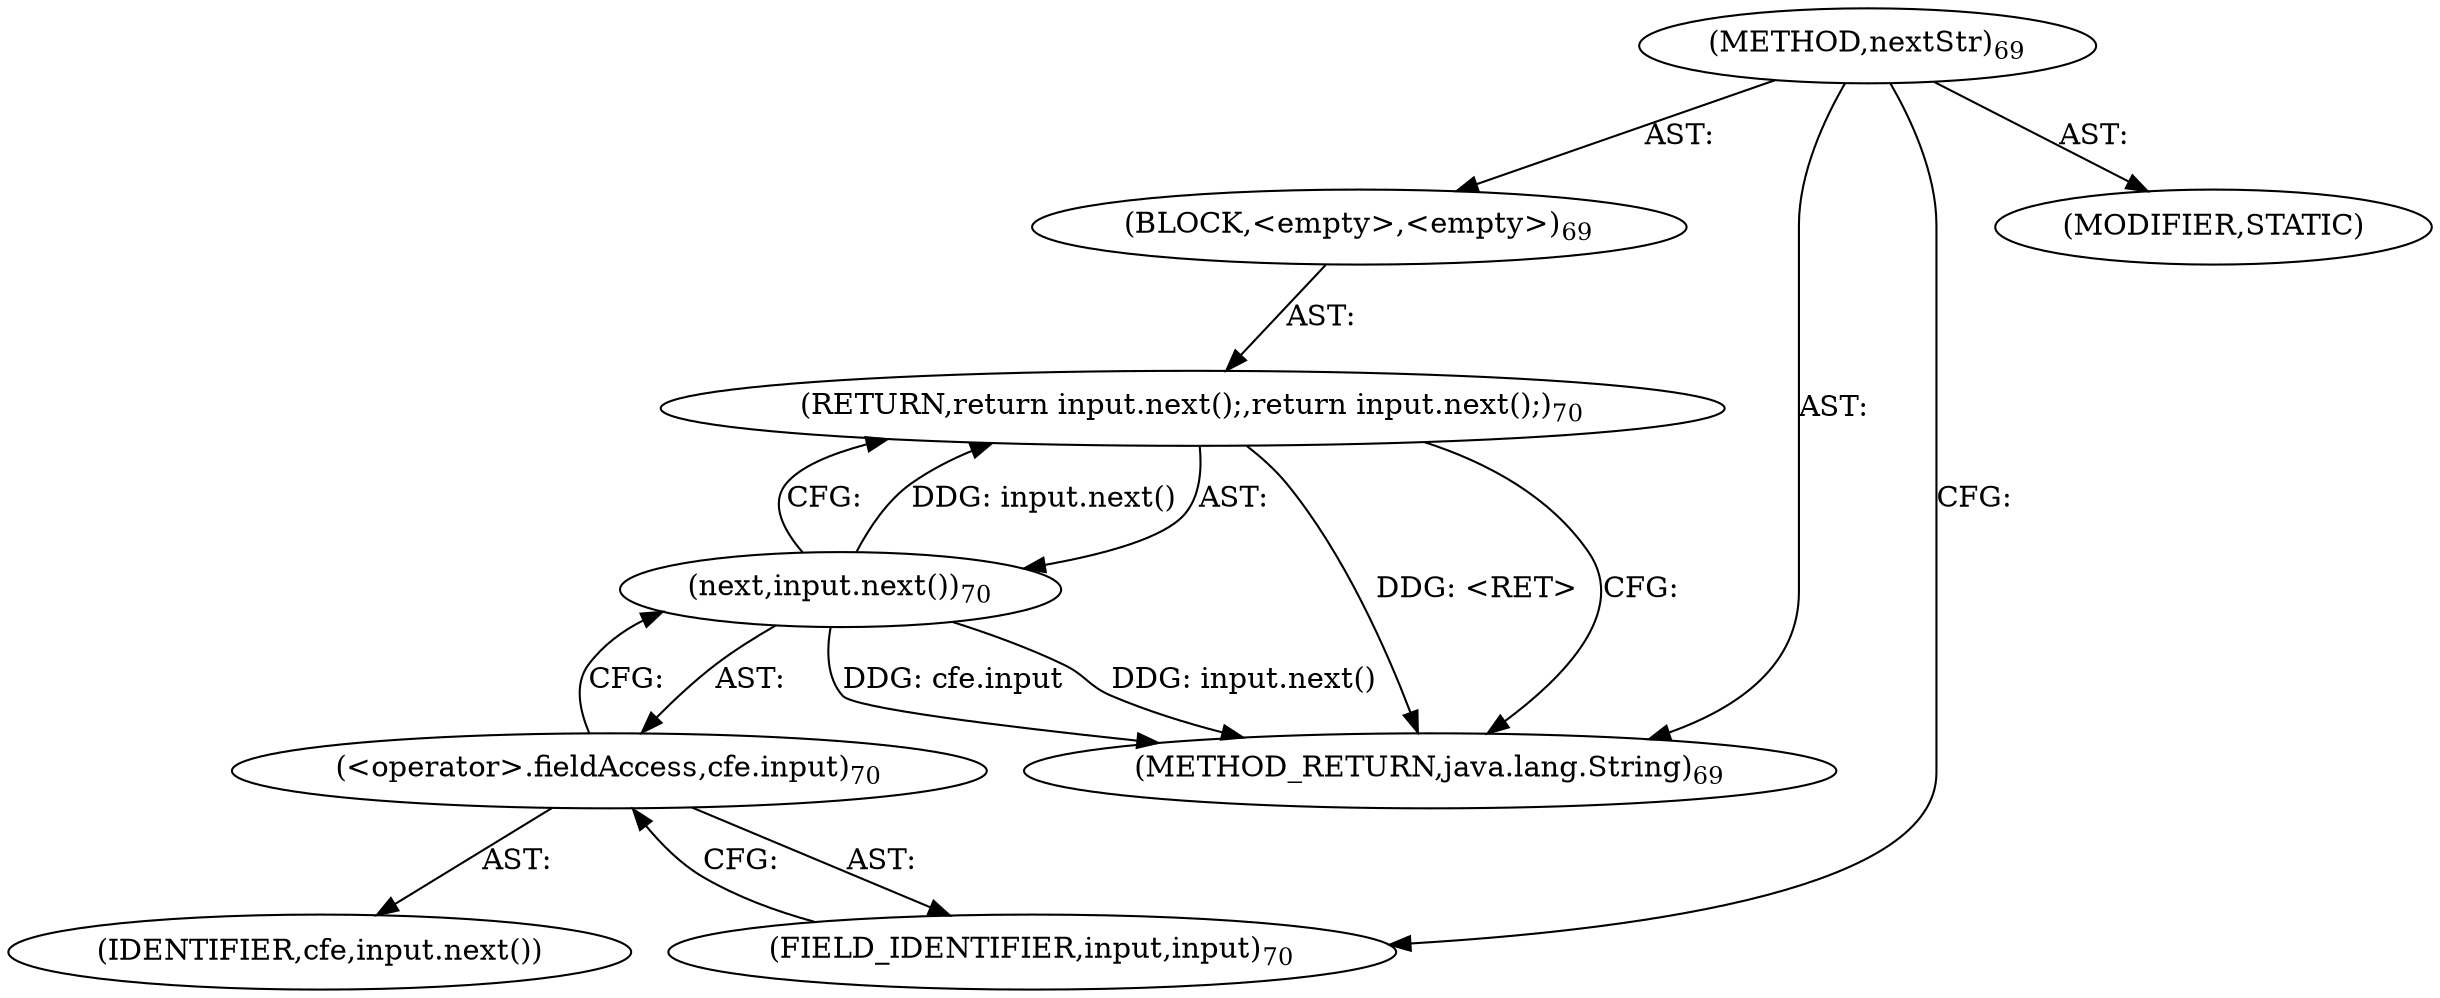 digraph "nextStr" {  
"390" [label = <(METHOD,nextStr)<SUB>69</SUB>> ]
"391" [label = <(BLOCK,&lt;empty&gt;,&lt;empty&gt;)<SUB>69</SUB>> ]
"392" [label = <(RETURN,return input.next();,return input.next();)<SUB>70</SUB>> ]
"393" [label = <(next,input.next())<SUB>70</SUB>> ]
"394" [label = <(&lt;operator&gt;.fieldAccess,cfe.input)<SUB>70</SUB>> ]
"395" [label = <(IDENTIFIER,cfe,input.next())> ]
"396" [label = <(FIELD_IDENTIFIER,input,input)<SUB>70</SUB>> ]
"397" [label = <(MODIFIER,STATIC)> ]
"398" [label = <(METHOD_RETURN,java.lang.String)<SUB>69</SUB>> ]
  "390" -> "391"  [ label = "AST: "] 
  "390" -> "397"  [ label = "AST: "] 
  "390" -> "398"  [ label = "AST: "] 
  "391" -> "392"  [ label = "AST: "] 
  "392" -> "393"  [ label = "AST: "] 
  "393" -> "394"  [ label = "AST: "] 
  "394" -> "395"  [ label = "AST: "] 
  "394" -> "396"  [ label = "AST: "] 
  "392" -> "398"  [ label = "CFG: "] 
  "393" -> "392"  [ label = "CFG: "] 
  "394" -> "393"  [ label = "CFG: "] 
  "396" -> "394"  [ label = "CFG: "] 
  "390" -> "396"  [ label = "CFG: "] 
  "392" -> "398"  [ label = "DDG: &lt;RET&gt;"] 
  "393" -> "398"  [ label = "DDG: cfe.input"] 
  "393" -> "398"  [ label = "DDG: input.next()"] 
  "393" -> "392"  [ label = "DDG: input.next()"] 
}
